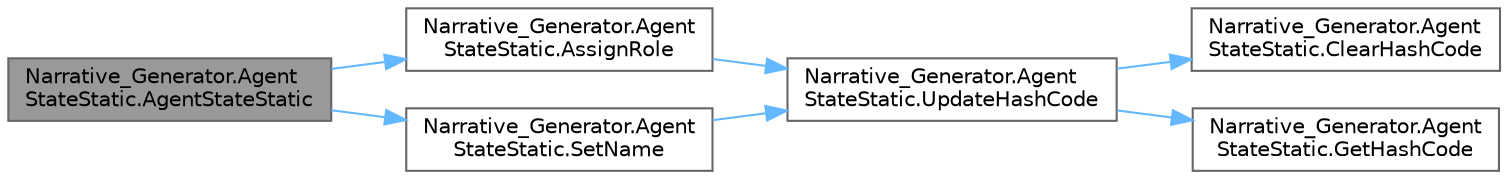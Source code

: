 digraph "Narrative_Generator.AgentStateStatic.AgentStateStatic"
{
 // LATEX_PDF_SIZE
  bgcolor="transparent";
  edge [fontname=Helvetica,fontsize=10,labelfontname=Helvetica,labelfontsize=10];
  node [fontname=Helvetica,fontsize=10,shape=box,height=0.2,width=0.4];
  rankdir="LR";
  Node1 [label="Narrative_Generator.Agent\lStateStatic.AgentStateStatic",height=0.2,width=0.4,color="gray40", fillcolor="grey60", style="filled", fontcolor="black",tooltip="Method-constructor of the static part of the agent (with input parameters)."];
  Node1 -> Node2 [color="steelblue1",style="solid"];
  Node2 [label="Narrative_Generator.Agent\lStateStatic.AssignRole",height=0.2,width=0.4,color="grey40", fillcolor="white", style="filled",URL="$class_narrative___generator_1_1_agent_state_static.html#a35afb17595bcc902d0699944a04ac631",tooltip="A method that assigns a role to an agent."];
  Node2 -> Node3 [color="steelblue1",style="solid"];
  Node3 [label="Narrative_Generator.Agent\lStateStatic.UpdateHashCode",height=0.2,width=0.4,color="grey40", fillcolor="white", style="filled",URL="$class_narrative___generator_1_1_agent_state_static.html#afb4030bd95ae5b4dbad586fdb6e4f111",tooltip="Updates (refresh) the current hash code value."];
  Node3 -> Node4 [color="steelblue1",style="solid"];
  Node4 [label="Narrative_Generator.Agent\lStateStatic.ClearHashCode",height=0.2,width=0.4,color="grey40", fillcolor="white", style="filled",URL="$class_narrative___generator_1_1_agent_state_static.html#a2827a4f98ca2a38a486f746f40883d47",tooltip="Clears the current hash code value."];
  Node3 -> Node5 [color="steelblue1",style="solid"];
  Node5 [label="Narrative_Generator.Agent\lStateStatic.GetHashCode",height=0.2,width=0.4,color="grey40", fillcolor="white", style="filled",URL="$class_narrative___generator_1_1_agent_state_static.html#acf5f6b1ff2055ef1ab278bb6183d0b67",tooltip="Calculates and returns the hash code of this instance of the static part of the agent's state."];
  Node1 -> Node6 [color="steelblue1",style="solid"];
  Node6 [label="Narrative_Generator.Agent\lStateStatic.SetName",height=0.2,width=0.4,color="grey40", fillcolor="white", style="filled",URL="$class_narrative___generator_1_1_agent_state_static.html#ad50006634536af999ec75020fbac13b7",tooltip="A method that assigns the name of the agent."];
  Node6 -> Node3 [color="steelblue1",style="solid"];
}
